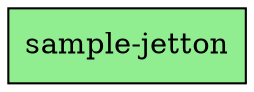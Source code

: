 digraph "ImportGraph" {
    node [shape=box];
    node_1 [label="sample-jetton",style=filled,fillcolor="#90EE90"];
}
